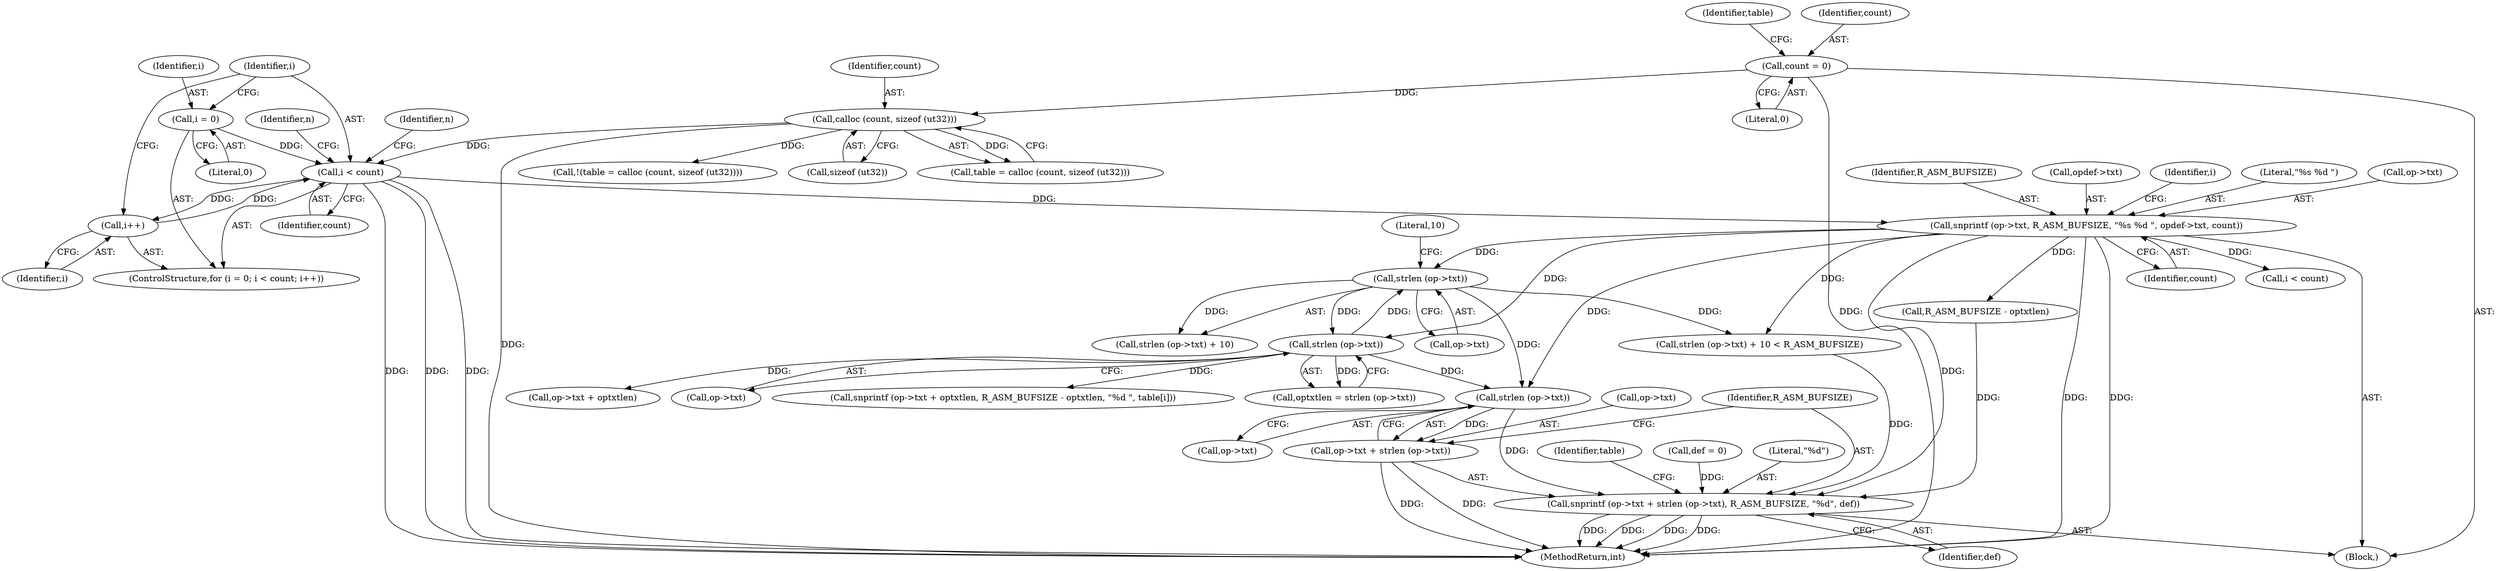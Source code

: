 digraph "1_radare2_bd276ef2fd8ac3401e65be7c126a43175ccfbcd7@del" {
"1000618" [label="(Call,strlen (op->txt))"];
"1000564" [label="(Call,snprintf (op->txt, R_ASM_BUFSIZE, \"%s %d \", opdef->txt, count))"];
"1000494" [label="(Call,i < count)"];
"1000497" [label="(Call,i++)"];
"1000491" [label="(Call,i = 0)"];
"1000475" [label="(Call,calloc (count, sizeof (ut32)))"];
"1000437" [label="(Call,count = 0)"];
"1000584" [label="(Call,strlen (op->txt))"];
"1000596" [label="(Call,strlen (op->txt))"];
"1000613" [label="(Call,snprintf (op->txt + strlen (op->txt), R_ASM_BUFSIZE, \"%d\", def))"];
"1000614" [label="(Call,op->txt + strlen (op->txt))"];
"1000606" [label="(Call,R_ASM_BUFSIZE - optxtlen)"];
"1000498" [label="(Identifier,i)"];
"1000582" [label="(Call,strlen (op->txt) + 10 < R_ASM_BUFSIZE)"];
"1000597" [label="(Call,op->txt)"];
"1000573" [label="(Identifier,count)"];
"1000585" [label="(Call,op->txt)"];
"1000570" [label="(Call,opdef->txt)"];
"1000576" [label="(Identifier,i)"];
"1000475" [label="(Call,calloc (count, sizeof (ut32)))"];
"1000564" [label="(Call,snprintf (op->txt, R_ASM_BUFSIZE, \"%s %d \", opdef->txt, count))"];
"1000583" [label="(Call,strlen (op->txt) + 10)"];
"1000614" [label="(Call,op->txt + strlen (op->txt))"];
"1000588" [label="(Literal,10)"];
"1000600" [label="(Call,snprintf (op->txt + optxtlen, R_ASM_BUFSIZE - optxtlen, \"%d \", table[i]))"];
"1000624" [label="(Identifier,def)"];
"1000477" [label="(Call,sizeof (ut32))"];
"1000495" [label="(Identifier,i)"];
"1000622" [label="(Identifier,R_ASM_BUFSIZE)"];
"1000626" [label="(Identifier,table)"];
"1000445" [label="(Call,def = 0)"];
"1000476" [label="(Identifier,count)"];
"1000442" [label="(Identifier,table)"];
"1000613" [label="(Call,snprintf (op->txt + strlen (op->txt), R_ASM_BUFSIZE, \"%d\", def))"];
"1000623" [label="(Literal,\"%d\")"];
"1000490" [label="(ControlStructure,for (i = 0; i < count; i++))"];
"1000596" [label="(Call,strlen (op->txt))"];
"1000492" [label="(Identifier,i)"];
"1000619" [label="(Call,op->txt)"];
"1000437" [label="(Call,count = 0)"];
"1000579" [label="(Call,i < count)"];
"1000532" [label="(Identifier,n)"];
"1000569" [label="(Literal,\"%s %d \")"];
"1000594" [label="(Call,optxtlen = strlen (op->txt))"];
"1000497" [label="(Call,i++)"];
"1000439" [label="(Literal,0)"];
"1000493" [label="(Literal,0)"];
"1000438" [label="(Identifier,count)"];
"1000496" [label="(Identifier,count)"];
"1000584" [label="(Call,strlen (op->txt))"];
"1000501" [label="(Identifier,n)"];
"1000615" [label="(Call,op->txt)"];
"1000618" [label="(Call,strlen (op->txt))"];
"1000565" [label="(Call,op->txt)"];
"1000472" [label="(Call,!(table = calloc (count, sizeof (ut32))))"];
"1000491" [label="(Call,i = 0)"];
"1000568" [label="(Identifier,R_ASM_BUFSIZE)"];
"1001086" [label="(MethodReturn,int)"];
"1000494" [label="(Call,i < count)"];
"1000473" [label="(Call,table = calloc (count, sizeof (ut32)))"];
"1000601" [label="(Call,op->txt + optxtlen)"];
"1000435" [label="(Block,)"];
"1000618" -> "1000614"  [label="AST: "];
"1000618" -> "1000619"  [label="CFG: "];
"1000619" -> "1000618"  [label="AST: "];
"1000614" -> "1000618"  [label="CFG: "];
"1000618" -> "1000613"  [label="DDG: "];
"1000618" -> "1000614"  [label="DDG: "];
"1000564" -> "1000618"  [label="DDG: "];
"1000584" -> "1000618"  [label="DDG: "];
"1000596" -> "1000618"  [label="DDG: "];
"1000564" -> "1000435"  [label="AST: "];
"1000564" -> "1000573"  [label="CFG: "];
"1000565" -> "1000564"  [label="AST: "];
"1000568" -> "1000564"  [label="AST: "];
"1000569" -> "1000564"  [label="AST: "];
"1000570" -> "1000564"  [label="AST: "];
"1000573" -> "1000564"  [label="AST: "];
"1000576" -> "1000564"  [label="CFG: "];
"1000564" -> "1001086"  [label="DDG: "];
"1000564" -> "1001086"  [label="DDG: "];
"1000494" -> "1000564"  [label="DDG: "];
"1000564" -> "1000579"  [label="DDG: "];
"1000564" -> "1000584"  [label="DDG: "];
"1000564" -> "1000582"  [label="DDG: "];
"1000564" -> "1000596"  [label="DDG: "];
"1000564" -> "1000606"  [label="DDG: "];
"1000564" -> "1000613"  [label="DDG: "];
"1000494" -> "1000490"  [label="AST: "];
"1000494" -> "1000496"  [label="CFG: "];
"1000495" -> "1000494"  [label="AST: "];
"1000496" -> "1000494"  [label="AST: "];
"1000501" -> "1000494"  [label="CFG: "];
"1000532" -> "1000494"  [label="CFG: "];
"1000494" -> "1001086"  [label="DDG: "];
"1000494" -> "1001086"  [label="DDG: "];
"1000494" -> "1001086"  [label="DDG: "];
"1000497" -> "1000494"  [label="DDG: "];
"1000491" -> "1000494"  [label="DDG: "];
"1000475" -> "1000494"  [label="DDG: "];
"1000494" -> "1000497"  [label="DDG: "];
"1000497" -> "1000490"  [label="AST: "];
"1000497" -> "1000498"  [label="CFG: "];
"1000498" -> "1000497"  [label="AST: "];
"1000495" -> "1000497"  [label="CFG: "];
"1000491" -> "1000490"  [label="AST: "];
"1000491" -> "1000493"  [label="CFG: "];
"1000492" -> "1000491"  [label="AST: "];
"1000493" -> "1000491"  [label="AST: "];
"1000495" -> "1000491"  [label="CFG: "];
"1000475" -> "1000473"  [label="AST: "];
"1000475" -> "1000477"  [label="CFG: "];
"1000476" -> "1000475"  [label="AST: "];
"1000477" -> "1000475"  [label="AST: "];
"1000473" -> "1000475"  [label="CFG: "];
"1000475" -> "1001086"  [label="DDG: "];
"1000475" -> "1000472"  [label="DDG: "];
"1000475" -> "1000473"  [label="DDG: "];
"1000437" -> "1000475"  [label="DDG: "];
"1000437" -> "1000435"  [label="AST: "];
"1000437" -> "1000439"  [label="CFG: "];
"1000438" -> "1000437"  [label="AST: "];
"1000439" -> "1000437"  [label="AST: "];
"1000442" -> "1000437"  [label="CFG: "];
"1000437" -> "1001086"  [label="DDG: "];
"1000584" -> "1000583"  [label="AST: "];
"1000584" -> "1000585"  [label="CFG: "];
"1000585" -> "1000584"  [label="AST: "];
"1000588" -> "1000584"  [label="CFG: "];
"1000584" -> "1000582"  [label="DDG: "];
"1000584" -> "1000583"  [label="DDG: "];
"1000596" -> "1000584"  [label="DDG: "];
"1000584" -> "1000596"  [label="DDG: "];
"1000596" -> "1000594"  [label="AST: "];
"1000596" -> "1000597"  [label="CFG: "];
"1000597" -> "1000596"  [label="AST: "];
"1000594" -> "1000596"  [label="CFG: "];
"1000596" -> "1000594"  [label="DDG: "];
"1000596" -> "1000600"  [label="DDG: "];
"1000596" -> "1000601"  [label="DDG: "];
"1000613" -> "1000435"  [label="AST: "];
"1000613" -> "1000624"  [label="CFG: "];
"1000614" -> "1000613"  [label="AST: "];
"1000622" -> "1000613"  [label="AST: "];
"1000623" -> "1000613"  [label="AST: "];
"1000624" -> "1000613"  [label="AST: "];
"1000626" -> "1000613"  [label="CFG: "];
"1000613" -> "1001086"  [label="DDG: "];
"1000613" -> "1001086"  [label="DDG: "];
"1000613" -> "1001086"  [label="DDG: "];
"1000613" -> "1001086"  [label="DDG: "];
"1000606" -> "1000613"  [label="DDG: "];
"1000582" -> "1000613"  [label="DDG: "];
"1000445" -> "1000613"  [label="DDG: "];
"1000615" -> "1000614"  [label="AST: "];
"1000622" -> "1000614"  [label="CFG: "];
"1000614" -> "1001086"  [label="DDG: "];
"1000614" -> "1001086"  [label="DDG: "];
}
